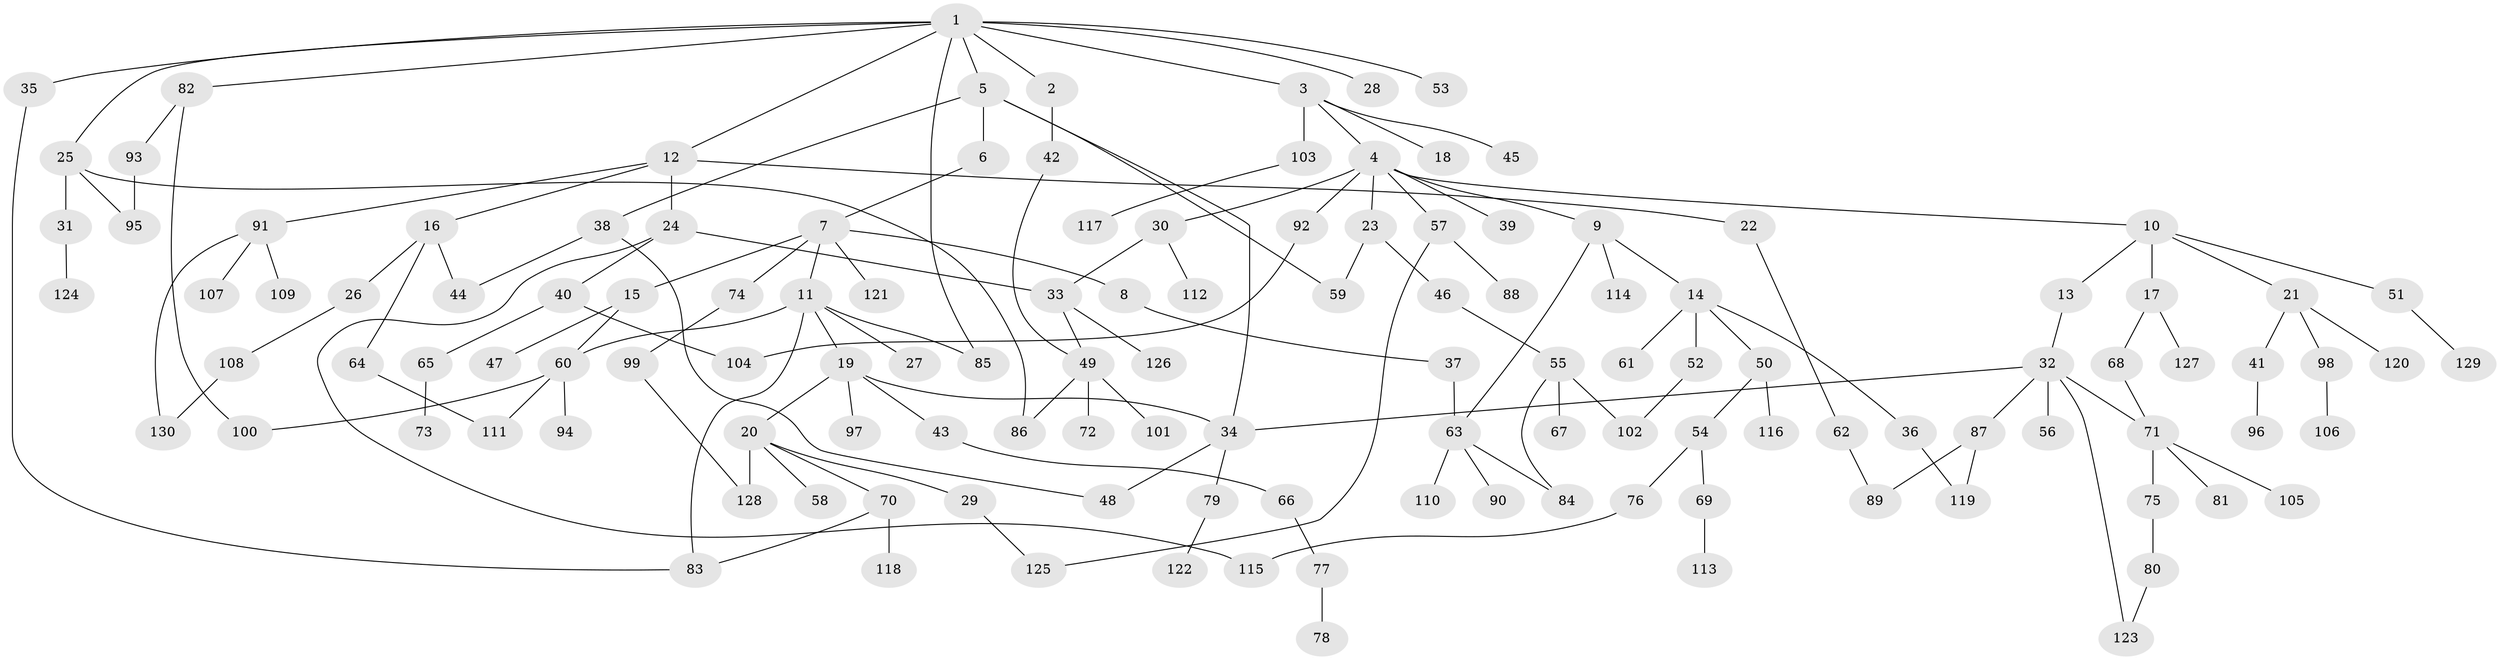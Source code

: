 // coarse degree distribution, {11: 0.011111111111111112, 2: 0.35555555555555557, 5: 0.05555555555555555, 9: 0.022222222222222223, 8: 0.011111111111111112, 7: 0.011111111111111112, 3: 0.08888888888888889, 6: 0.011111111111111112, 4: 0.1111111111111111, 1: 0.32222222222222224}
// Generated by graph-tools (version 1.1) at 2025/41/03/06/25 10:41:25]
// undirected, 130 vertices, 156 edges
graph export_dot {
graph [start="1"]
  node [color=gray90,style=filled];
  1;
  2;
  3;
  4;
  5;
  6;
  7;
  8;
  9;
  10;
  11;
  12;
  13;
  14;
  15;
  16;
  17;
  18;
  19;
  20;
  21;
  22;
  23;
  24;
  25;
  26;
  27;
  28;
  29;
  30;
  31;
  32;
  33;
  34;
  35;
  36;
  37;
  38;
  39;
  40;
  41;
  42;
  43;
  44;
  45;
  46;
  47;
  48;
  49;
  50;
  51;
  52;
  53;
  54;
  55;
  56;
  57;
  58;
  59;
  60;
  61;
  62;
  63;
  64;
  65;
  66;
  67;
  68;
  69;
  70;
  71;
  72;
  73;
  74;
  75;
  76;
  77;
  78;
  79;
  80;
  81;
  82;
  83;
  84;
  85;
  86;
  87;
  88;
  89;
  90;
  91;
  92;
  93;
  94;
  95;
  96;
  97;
  98;
  99;
  100;
  101;
  102;
  103;
  104;
  105;
  106;
  107;
  108;
  109;
  110;
  111;
  112;
  113;
  114;
  115;
  116;
  117;
  118;
  119;
  120;
  121;
  122;
  123;
  124;
  125;
  126;
  127;
  128;
  129;
  130;
  1 -- 2;
  1 -- 3;
  1 -- 5;
  1 -- 12;
  1 -- 25;
  1 -- 28;
  1 -- 35;
  1 -- 53;
  1 -- 82;
  1 -- 85;
  2 -- 42;
  3 -- 4;
  3 -- 18;
  3 -- 45;
  3 -- 103;
  4 -- 9;
  4 -- 10;
  4 -- 23;
  4 -- 30;
  4 -- 39;
  4 -- 57;
  4 -- 92;
  5 -- 6;
  5 -- 38;
  5 -- 34;
  5 -- 59;
  6 -- 7;
  7 -- 8;
  7 -- 11;
  7 -- 15;
  7 -- 74;
  7 -- 121;
  8 -- 37;
  9 -- 14;
  9 -- 63;
  9 -- 114;
  10 -- 13;
  10 -- 17;
  10 -- 21;
  10 -- 51;
  11 -- 19;
  11 -- 27;
  11 -- 60;
  11 -- 83;
  11 -- 85;
  12 -- 16;
  12 -- 22;
  12 -- 24;
  12 -- 91;
  13 -- 32;
  14 -- 36;
  14 -- 50;
  14 -- 52;
  14 -- 61;
  15 -- 47;
  15 -- 60;
  16 -- 26;
  16 -- 64;
  16 -- 44;
  17 -- 68;
  17 -- 127;
  19 -- 20;
  19 -- 43;
  19 -- 97;
  19 -- 34;
  20 -- 29;
  20 -- 58;
  20 -- 70;
  20 -- 128;
  21 -- 41;
  21 -- 98;
  21 -- 120;
  22 -- 62;
  23 -- 46;
  23 -- 59;
  24 -- 33;
  24 -- 40;
  24 -- 115;
  25 -- 31;
  25 -- 95;
  25 -- 86;
  26 -- 108;
  29 -- 125;
  30 -- 112;
  30 -- 33;
  31 -- 124;
  32 -- 34;
  32 -- 56;
  32 -- 87;
  32 -- 71;
  32 -- 123;
  33 -- 49;
  33 -- 126;
  34 -- 79;
  34 -- 48;
  35 -- 83;
  36 -- 119;
  37 -- 63;
  38 -- 44;
  38 -- 48;
  40 -- 65;
  40 -- 104;
  41 -- 96;
  42 -- 49;
  43 -- 66;
  46 -- 55;
  49 -- 72;
  49 -- 86;
  49 -- 101;
  50 -- 54;
  50 -- 116;
  51 -- 129;
  52 -- 102;
  54 -- 69;
  54 -- 76;
  55 -- 67;
  55 -- 102;
  55 -- 84;
  57 -- 88;
  57 -- 125;
  60 -- 94;
  60 -- 100;
  60 -- 111;
  62 -- 89;
  63 -- 84;
  63 -- 90;
  63 -- 110;
  64 -- 111;
  65 -- 73;
  66 -- 77;
  68 -- 71;
  69 -- 113;
  70 -- 83;
  70 -- 118;
  71 -- 75;
  71 -- 81;
  71 -- 105;
  74 -- 99;
  75 -- 80;
  76 -- 115;
  77 -- 78;
  79 -- 122;
  80 -- 123;
  82 -- 93;
  82 -- 100;
  87 -- 119;
  87 -- 89;
  91 -- 107;
  91 -- 109;
  91 -- 130;
  92 -- 104;
  93 -- 95;
  98 -- 106;
  99 -- 128;
  103 -- 117;
  108 -- 130;
}
